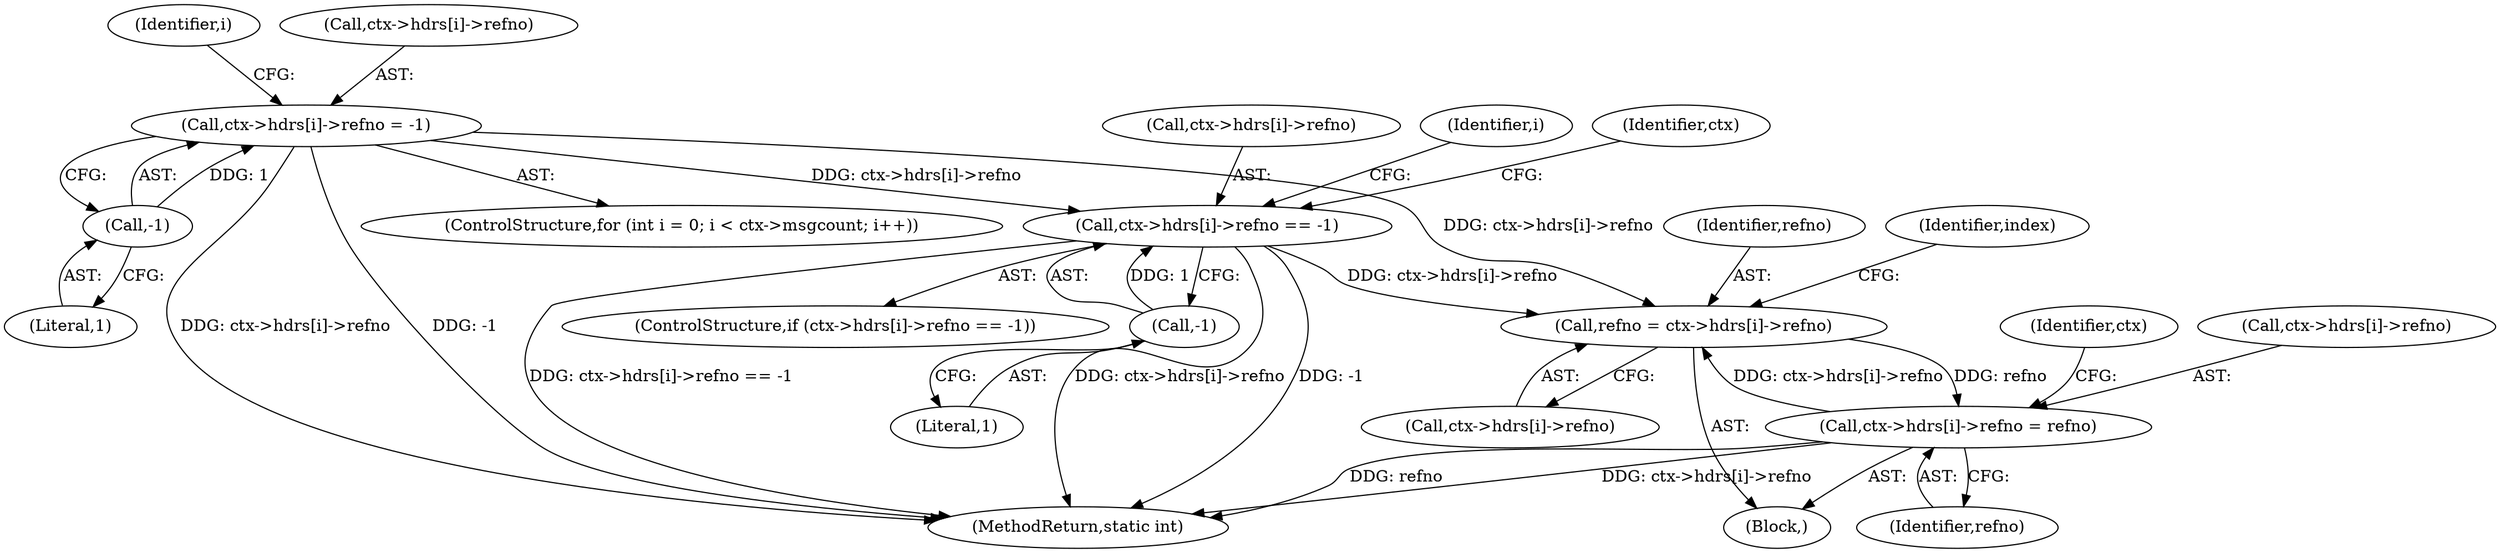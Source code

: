 digraph "0_neomutt_9bfab35522301794483f8f9ed60820bdec9be59e_1@array" {
"1000270" [label="(Call,ctx->hdrs[i]->refno == -1)"];
"1000145" [label="(Call,ctx->hdrs[i]->refno = -1)"];
"1000153" [label="(Call,-1)"];
"1000278" [label="(Call,-1)"];
"1000367" [label="(Call,refno = ctx->hdrs[i]->refno)"];
"1000411" [label="(Call,ctx->hdrs[i]->refno = refno)"];
"1000267" [label="(Identifier,i)"];
"1000378" [label="(Identifier,index)"];
"1000368" [label="(Identifier,refno)"];
"1000270" [label="(Call,ctx->hdrs[i]->refno == -1)"];
"1000412" [label="(Call,ctx->hdrs[i]->refno)"];
"1000278" [label="(Call,-1)"];
"1000145" [label="(Call,ctx->hdrs[i]->refno = -1)"];
"1000369" [label="(Call,ctx->hdrs[i]->refno)"];
"1000424" [label="(Identifier,ctx)"];
"1000354" [label="(Block,)"];
"1000411" [label="(Call,ctx->hdrs[i]->refno = refno)"];
"1000612" [label="(MethodReturn,static int)"];
"1000133" [label="(ControlStructure,for (int i = 0; i < ctx->msgcount; i++))"];
"1000367" [label="(Call,refno = ctx->hdrs[i]->refno)"];
"1000285" [label="(Identifier,ctx)"];
"1000153" [label="(Call,-1)"];
"1000279" [label="(Literal,1)"];
"1000144" [label="(Identifier,i)"];
"1000146" [label="(Call,ctx->hdrs[i]->refno)"];
"1000271" [label="(Call,ctx->hdrs[i]->refno)"];
"1000269" [label="(ControlStructure,if (ctx->hdrs[i]->refno == -1))"];
"1000154" [label="(Literal,1)"];
"1000419" [label="(Identifier,refno)"];
"1000270" -> "1000269"  [label="AST: "];
"1000270" -> "1000278"  [label="CFG: "];
"1000271" -> "1000270"  [label="AST: "];
"1000278" -> "1000270"  [label="AST: "];
"1000285" -> "1000270"  [label="CFG: "];
"1000267" -> "1000270"  [label="CFG: "];
"1000270" -> "1000612"  [label="DDG: -1"];
"1000270" -> "1000612"  [label="DDG: ctx->hdrs[i]->refno == -1"];
"1000270" -> "1000612"  [label="DDG: ctx->hdrs[i]->refno"];
"1000145" -> "1000270"  [label="DDG: ctx->hdrs[i]->refno"];
"1000278" -> "1000270"  [label="DDG: 1"];
"1000270" -> "1000367"  [label="DDG: ctx->hdrs[i]->refno"];
"1000145" -> "1000133"  [label="AST: "];
"1000145" -> "1000153"  [label="CFG: "];
"1000146" -> "1000145"  [label="AST: "];
"1000153" -> "1000145"  [label="AST: "];
"1000144" -> "1000145"  [label="CFG: "];
"1000145" -> "1000612"  [label="DDG: -1"];
"1000145" -> "1000612"  [label="DDG: ctx->hdrs[i]->refno"];
"1000153" -> "1000145"  [label="DDG: 1"];
"1000145" -> "1000367"  [label="DDG: ctx->hdrs[i]->refno"];
"1000153" -> "1000154"  [label="CFG: "];
"1000154" -> "1000153"  [label="AST: "];
"1000278" -> "1000279"  [label="CFG: "];
"1000279" -> "1000278"  [label="AST: "];
"1000367" -> "1000354"  [label="AST: "];
"1000367" -> "1000369"  [label="CFG: "];
"1000368" -> "1000367"  [label="AST: "];
"1000369" -> "1000367"  [label="AST: "];
"1000378" -> "1000367"  [label="CFG: "];
"1000411" -> "1000367"  [label="DDG: ctx->hdrs[i]->refno"];
"1000367" -> "1000411"  [label="DDG: refno"];
"1000411" -> "1000354"  [label="AST: "];
"1000411" -> "1000419"  [label="CFG: "];
"1000412" -> "1000411"  [label="AST: "];
"1000419" -> "1000411"  [label="AST: "];
"1000424" -> "1000411"  [label="CFG: "];
"1000411" -> "1000612"  [label="DDG: ctx->hdrs[i]->refno"];
"1000411" -> "1000612"  [label="DDG: refno"];
}

